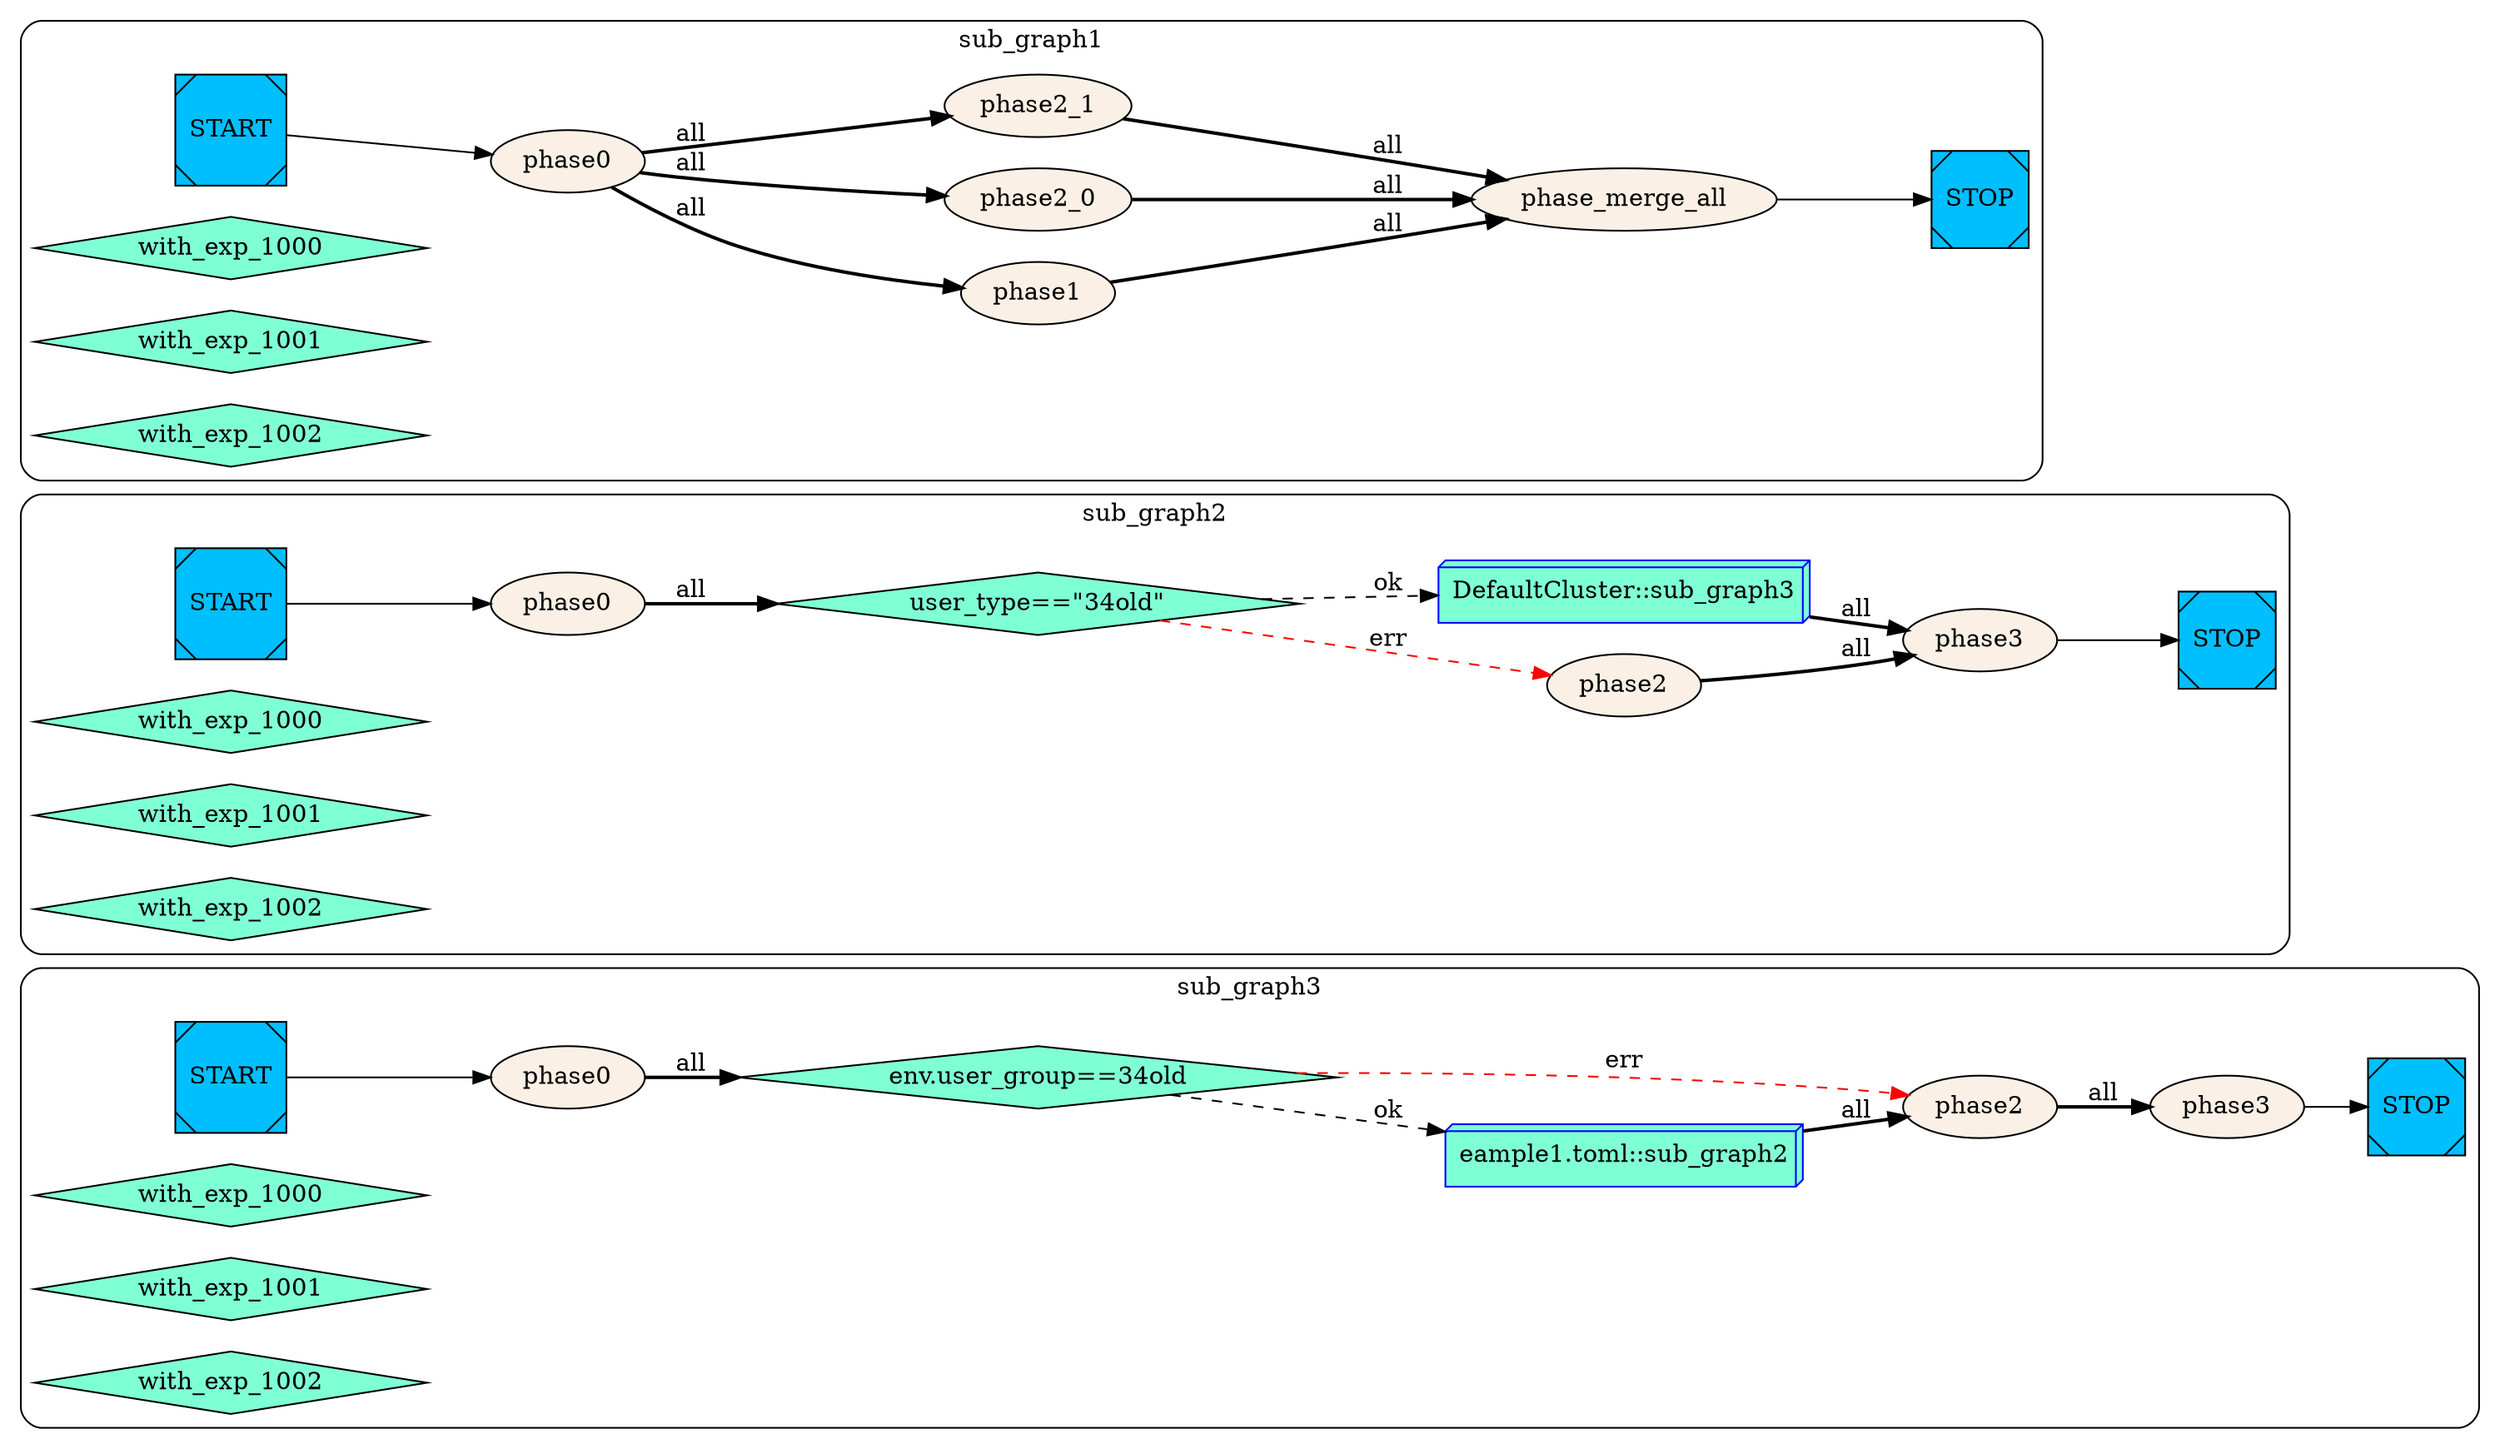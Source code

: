 digraph G {
    rankdir=LR;
  subgraph cluster_sub_graph3{
    style = rounded;
    label = "sub_graph3";
    sub_graph3__START__[color=black fillcolor=deepskyblue style=filled shape=Msquare label="START"];
    sub_graph3__STOP__[color=black fillcolor=deepskyblue style=filled shape=Msquare label="STOP"];
    sub_graph3_phase0 [label="phase0" color=black fillcolor=linen style=filled];
    sub_graph3_test_34old [label="env.user_group==34old" shape=diamond color=black fillcolor=aquamarine style=filled];
    sub_graph3_sub_graph2 [label="eample1.toml::sub_graph2" shape=box3d, color=blue fillcolor=aquamarine style=filled];
    sub_graph3_phase2 [label="phase2" color=black fillcolor=linen style=filled];
    sub_graph3_phase3 [label="phase3" color=black fillcolor=linen style=filled];
    sub_graph3_with_exp_1000 [label="with_exp_1000" shape=diamond color=black fillcolor=aquamarine style=filled];
    sub_graph3_with_exp_1001 [label="with_exp_1001" shape=diamond color=black fillcolor=aquamarine style=filled];
    sub_graph3_with_exp_1002 [label="with_exp_1002" shape=diamond color=black fillcolor=aquamarine style=filled];
    sub_graph3_phase0 -> sub_graph3_test_34old [style=bold label="all"];
    sub_graph3_test_34old -> sub_graph3_sub_graph2 [style=dashed label="ok"];
    sub_graph3_test_34old -> sub_graph3_phase2 [style=dashed color=red label="err"];
    sub_graph3_sub_graph2 -> sub_graph3_phase2 [style=bold label="all"];
    sub_graph3_phase3 -> sub_graph3__STOP__;
    sub_graph3_phase2 -> sub_graph3_phase3 [style=bold label="all"];
    sub_graph3__START__ -> sub_graph3_phase0;
};
  subgraph cluster_sub_graph2{
    style = rounded;
    label = "sub_graph2";
    sub_graph2__START__[color=black fillcolor=deepskyblue style=filled shape=Msquare label="START"];
    sub_graph2__STOP__[color=black fillcolor=deepskyblue style=filled shape=Msquare label="STOP"];
    sub_graph2_phase2 [label="phase2" color=black fillcolor=linen style=filled];
    sub_graph2_phase3 [label="phase3" color=black fillcolor=linen style=filled];
    sub_graph2_phase0 [label="phase0" color=black fillcolor=linen style=filled];
    sub_graph2_test_34old [label="user_type==\"34old\"" shape=diamond color=black fillcolor=aquamarine style=filled];
    sub_graph2_subgraph_invoke [label="DefaultCluster::sub_graph3" shape=box3d, color=blue fillcolor=aquamarine style=filled];
    sub_graph2_with_exp_1000 [label="with_exp_1000" shape=diamond color=black fillcolor=aquamarine style=filled];
    sub_graph2_with_exp_1001 [label="with_exp_1001" shape=diamond color=black fillcolor=aquamarine style=filled];
    sub_graph2_with_exp_1002 [label="with_exp_1002" shape=diamond color=black fillcolor=aquamarine style=filled];
    sub_graph2_test_34old -> sub_graph2_subgraph_invoke [style=dashed label="ok"];
    sub_graph2_test_34old -> sub_graph2_phase2 [style=dashed color=red label="err"];
    sub_graph2_phase3 -> sub_graph2__STOP__;
    sub_graph2_subgraph_invoke -> sub_graph2_phase3 [style=bold label="all"];
    sub_graph2_phase2 -> sub_graph2_phase3 [style=bold label="all"];
    sub_graph2__START__ -> sub_graph2_phase0;
    sub_graph2_phase0 -> sub_graph2_test_34old [style=bold label="all"];
};
  subgraph cluster_sub_graph1{
    style = rounded;
    label = "sub_graph1";
    sub_graph1__START__[color=black fillcolor=deepskyblue style=filled shape=Msquare label="START"];
    sub_graph1__STOP__[color=black fillcolor=deepskyblue style=filled shape=Msquare label="STOP"];
    sub_graph1_phase0 [label="phase0" color=black fillcolor=linen style=filled];
    sub_graph1_phase1 [label="phase1" color=black fillcolor=linen style=filled];
    sub_graph1_phase2_0 [label="phase2_0" color=black fillcolor=linen style=filled];
    sub_graph1_phase2_1 [label="phase2_1" color=black fillcolor=linen style=filled];
    sub_graph1_phase_merge_all [label="phase_merge_all" color=black fillcolor=linen style=filled];
    sub_graph1_with_exp_1000 [label="with_exp_1000" shape=diamond color=black fillcolor=aquamarine style=filled];
    sub_graph1_with_exp_1001 [label="with_exp_1001" shape=diamond color=black fillcolor=aquamarine style=filled];
    sub_graph1_with_exp_1002 [label="with_exp_1002" shape=diamond color=black fillcolor=aquamarine style=filled];
    sub_graph1__START__ -> sub_graph1_phase0;
    sub_graph1_phase0 -> sub_graph1_phase1 [style=bold label="all"];
    sub_graph1_phase0 -> sub_graph1_phase2_0 [style=bold label="all"];
    sub_graph1_phase0 -> sub_graph1_phase2_1 [style=bold label="all"];
    sub_graph1_phase_merge_all -> sub_graph1__STOP__;
    sub_graph1_phase1 -> sub_graph1_phase_merge_all [style=bold label="all"];
    sub_graph1_phase2_0 -> sub_graph1_phase_merge_all [style=bold label="all"];
    sub_graph1_phase2_1 -> sub_graph1_phase_merge_all [style=bold label="all"];
};
}
